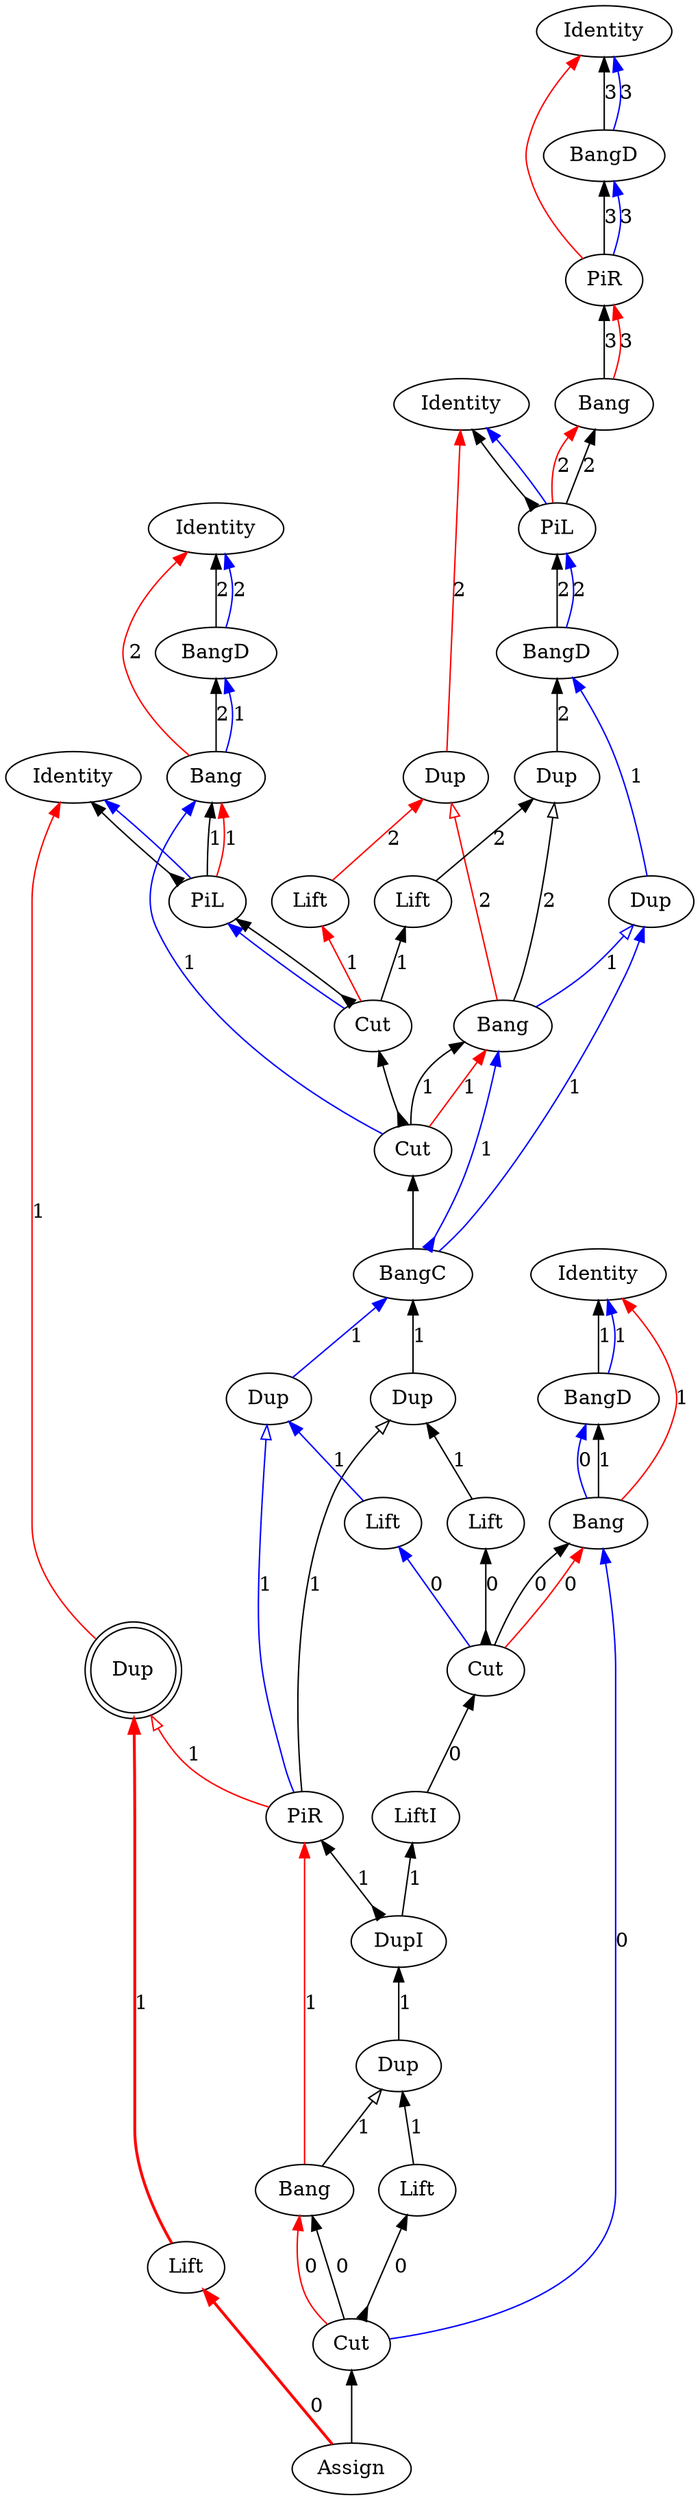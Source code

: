 digraph {
rankdir="BT"
"Identity0" [label="Identity"]
"BangD1" [label="BangD"]
"PiR2" [label="PiR"]
"Bang3" [label="Bang"]
"Identity4" [label="Identity"]
"PiL5" [label="PiL"]
"BangD6" [label="BangD"]
"Identity7" [label="Identity"]
"BangD8" [label="BangD"]
"Bang9" [label="Bang"]
"Identity10" [label="Identity"]
"PiL11" [label="PiL"]
"Identity12" [label="Identity"]
"BangD13" [label="BangD"]
"Bang14" [label="Bang"]
"Assign15" [label="Assign"]
"Dup16" [label="Dup"]
"Bang17" [label="Bang"]
"Cut18" [label="Cut"]
"Lift19" [label="Lift"]
"Dup20" [label="Dup"]
"Dup21" [label="Dup"]
"Dup22" [label="Dup"]
"Bang23" [label="Bang"]
"Cut24" [label="Cut"]
"BangC25" [label="BangC"]
"Cut26" [label="Cut"]
"Lift27" [label="Lift"]
"Lift28" [label="Lift"]
"PiR29" [label="PiR"]
"Dup30" [label="Dup"]
"Dup31" [label="Dup"]
"Dup32" [label="Dup",shape=doublecircle]
"DupI33" [label="DupI"]
"Lift34" [label="Lift"]
"Lift35" [label="Lift"]
"Lift36" [label="Lift"]
"LiftI37" [label="LiftI"]
"Cut38" [label="Cut"]
"Lift27" -> "Dup20"[color=black,weight=5,tooltip="c_bseq100",label="2",arrowhead=normal,arrowtail=none,dir=both]
"Bang23" -> "Dup20"[color=black,weight=5,tooltip="c_bseq106",label="2",arrowhead=onormal,arrowtail=none,dir=both]
"DupI33" -> "LiftI37"[color=black,weight=5,tooltip="c_bseq121",label="1",arrowhead=normal,arrowtail=none,dir=both]
"DupI33" -> "PiR29"[color=black,weight=5,tooltip="c_bseq125",label="1",arrowhead=normal,arrowtail=inv,dir=both]
"LiftI37" -> "Cut38"[color=black,weight=5,tooltip="c_bseq129",label="0",arrowhead=normal,arrowtail=none,dir=both]
"Bang14" -> "BangD13"[color=black,weight=5,tooltip="c_bseq24",label="1",arrowhead=normal,arrowtail=none,dir=both]
"Dup16" -> "DupI33"[color=black,weight=5,tooltip="c_bseq32",label="1",arrowhead=normal,arrowtail=none,dir=both]
"Bang9" -> "BangD8"[color=black,weight=5,tooltip="c_bseq58",label="2",arrowhead=normal,arrowtail=none,dir=both]
"Dup20" -> "BangD6"[color=black,weight=5,tooltip="c_bseq67",label="2",arrowhead=normal,arrowtail=none,dir=both]
"Bang3" -> "PiR2"[color=black,weight=5,tooltip="c_bseq79",label="3",arrowhead=normal,arrowtail=none,dir=both]
"Lift19" -> "Dup16"[color=black,weight=5,tooltip="c_bseq86",label="1",arrowhead=normal,arrowtail=none,dir=both]
"Bang17" -> "Dup16"[color=black,weight=5,tooltip="c_bseq90",label="1",arrowhead=onormal,arrowtail=none,dir=both]
"Cut24" -> "Bang23"[color=black,weight=5,tooltip="dseq109",label="1",arrowhead=normal,arrowtail=none,dir=both]
"Cut38" -> "Bang14"[color=black,weight=5,tooltip="dseq20",label="0",arrowhead=normal,arrowtail=none,dir=both]
"PiL11" -> "Bang9"[color=black,weight=5,tooltip="dseq54",label="1",arrowhead=normal,arrowtail=none,dir=both]
"PiL5" -> "Bang3"[color=black,weight=5,tooltip="dseq76",label="2",arrowhead=normal,arrowtail=none,dir=both]
"Cut18" -> "Bang17"[color=black,weight=5,tooltip="dseq92",label="0",arrowhead=normal,arrowtail=none,dir=both]
"BangC25" -> "Bang23"[color=blue,weight=2,tooltip="h110",label="1",arrowhead=normal,arrowtail=inv,dir=both]
"Lift35" -> "Dup31"[color=blue,weight=2,tooltip="h119",label="1",arrowhead=normal,arrowtail=none,dir=both]
"PiR29" -> "Dup31"[color=blue,weight=2,tooltip="h123",label="1",arrowhead=onormal,arrowtail=none,dir=both]
"Cut38" -> "Lift35"[color=blue,weight=2,tooltip="h127",label="0",arrowhead=normal,arrowtail=none,dir=both]
"Dup31" -> "BangC25"[color=blue,weight=2,tooltip="h34",label="1",arrowhead=normal,arrowtail=none,dir=both]
"BangC25" -> "Dup22"[color=blue,weight=2,tooltip="hf101",label="1",arrowhead=normal,arrowtail=none,dir=both]
"Bang23" -> "Dup22"[color=blue,weight=2,tooltip="hf107",label="1",arrowhead=onormal,arrowtail=none,dir=both]
"Dup22" -> "BangD6"[color=blue,weight=2,tooltip="hf65",label="1",arrowhead=normal,arrowtail=none,dir=both]
"BangD6" -> "PiL5"[color=black,weight=5,tooltip="hseq72",label="2",arrowhead=normal,arrowtail=none,dir=both]
"PiR2" -> "BangD1"[color=blue,weight=2,tooltip="i81",label="3",arrowhead=normal,arrowtail=none,dir=both]
"PiL11" -> "Identity10"[color=black,weight=5,tooltip="idseq55",arrowhead=normal,arrowtail=inv,dir=both]
"PiL5" -> "Identity4"[color=black,weight=5,tooltip="idseq77",arrowhead=normal,arrowtail=inv,dir=both]
"BangD1" -> "Identity0"[color=blue,weight=2,tooltip="iret84",label="3",arrowhead=normal,arrowtail=none,dir=both]
"BangD1" -> "Identity0"[color=black,weight=5,tooltip="iseq83",label="3",arrowhead=normal,arrowtail=none,dir=both]
"PiL11" -> "Identity10"[color=blue,weight=2,tooltip="lret53",arrowhead=normal,arrowtail=none,dir=both]
"PiL5" -> "Identity4"[color=blue,weight=2,tooltip="lret75",arrowhead=normal,arrowtail=none,dir=both]
"Cut26" -> "PiL11"[color=blue,weight=2,tooltip="lval48",arrowhead=normal,arrowtail=none,dir=both]
"BangD6" -> "PiL5"[color=blue,weight=2,tooltip="lval70",label="2",arrowhead=normal,arrowtail=none,dir=both]
"Cut24" -> "Bang23"[color=red,weight=2,tooltip="newrret111",label="1",arrowhead=normal,arrowtail=none,dir=both]
"Cut38" -> "Bang14"[color=red,weight=2,tooltip="newrret18",label="0",arrowhead=normal,arrowtail=none,dir=both]
"PiL11" -> "Bang9"[color=red,weight=2,tooltip="newrret52",label="1",arrowhead=normal,arrowtail=none,dir=both]
"PiL5" -> "Bang3"[color=red,weight=2,tooltip="newrret74",label="2",arrowhead=normal,arrowtail=none,dir=both]
"Cut18" -> "Bang17"[color=red,weight=2,tooltip="newrret93",label="0",arrowhead=normal,arrowtail=none,dir=both]
"Lift28" -> "Dup21"[color=red,weight=2,tooltip="newrretf102",label="2",arrowhead=normal,arrowtail=none,dir=both]
"Bang23" -> "Dup21"[color=red,weight=2,tooltip="newrretf108",label="2",arrowhead=onormal,arrowtail=none,dir=both]
"Bang14" -> "Identity12"[color=red,weight=2,tooltip="newrretf23",label="1",arrowhead=normal,arrowtail=none,dir=both]
"Bang9" -> "Identity7"[color=red,weight=2,tooltip="newrretf57",label="2",arrowhead=normal,arrowtail=none,dir=both]
"Dup21" -> "Identity4"[color=red,weight=2,tooltip="newrretf66",label="2",arrowhead=normal,arrowtail=none,dir=both]
"Bang3" -> "PiR2"[color=red,weight=2,tooltip="newrretf78",label="3",arrowhead=normal,arrowtail=none,dir=both]
"Bang17" -> "PiR29"[color=red,weight=2,tooltip="newrretf91",label="1",arrowhead=normal,arrowtail=none,dir=both]
"Lift36" -> "Dup32"[color=red,weight=2,tooltip="ret120",label="1",arrowhead=normal,arrowtail=none,penwidth=2,dir=both]
"PiR29" -> "Dup32"[color=red,weight=2,tooltip="ret124",label="1",arrowhead=onormal,arrowtail=none,dir=both]
"Assign15" -> "Lift36"[color=red,weight=2,tooltip="ret128",label="0",arrowhead=normal,arrowtail=none,penwidth=2,dir=both]
"Dup32" -> "Identity10"[color=red,weight=2,tooltip="ret42",label="1",arrowhead=normal,arrowtail=none,dir=both]
"PiR2" -> "Identity0"[color=red,weight=2,tooltip="ret82",arrowhead=normal,arrowtail=none,dir=both]
"Assign15" -> "Cut18"[color=black,weight=5,tooltip="retseq0",arrowhead=normal,arrowtail=none,dir=both]
"Lift34" -> "Dup30"[color=black,weight=5,tooltip="seq118",label="1",arrowhead=normal,arrowtail=none,dir=both]
"PiR29" -> "Dup30"[color=black,weight=5,tooltip="seq122",label="1",arrowhead=onormal,arrowtail=none,dir=both]
"Cut38" -> "Lift34"[color=black,weight=5,tooltip="seq126",label="0",arrowhead=normal,arrowtail=inv,dir=both]
"Dup30" -> "BangC25"[color=black,weight=5,tooltip="seq33",label="1",arrowhead=normal,arrowtail=none,dir=both]
"PiR2" -> "BangD1"[color=black,weight=5,tooltip="seq80",label="3",arrowhead=normal,arrowtail=none,dir=both]
"BangC25" -> "Cut24"[color=black,weight=5,tooltip="seqBB113",arrowhead=normal,arrowtail=none,dir=both]
"Cut24" -> "Cut26"[color=black,weight=5,tooltip="seqBC112",arrowhead=normal,arrowtail=inv,dir=both]
"Cut18" -> "Lift19"[color=black,weight=5,tooltip="seqBC94",label="0",arrowhead=normal,arrowtail=inv,dir=both]
"Cut26" -> "Lift28"[color=red,weight=2,tooltip="seqDM115",label="1",arrowhead=normal,arrowtail=none,dir=both]
"Cut26" -> "Lift27"[color=black,weight=5,tooltip="seqDS114",label="1",arrowhead=normal,arrowtail=none,dir=both]
"Cut18" -> "Bang14"[color=blue,weight=2,tooltip="xB10",label="0",arrowhead=normal,arrowtail=none,dir=both]
"Bang14" -> "BangD13"[color=blue,weight=2,tooltip="xBf22",label="0",arrowhead=normal,arrowtail=none,dir=both]
"BangD13" -> "Identity12"[color=blue,weight=2,tooltip="xret26",label="1",arrowhead=normal,arrowtail=none,dir=both]
"BangD13" -> "Identity12"[color=black,weight=5,tooltip="xseq25",label="1",arrowhead=normal,arrowtail=none,dir=both]
"Cut24" -> "Bang9"[color=blue,weight=2,tooltip="yB44",label="1",arrowhead=normal,arrowtail=none,dir=both]
"Bang9" -> "BangD8"[color=blue,weight=2,tooltip="yBf56",label="1",arrowhead=normal,arrowtail=none,dir=both]
"BangD8" -> "Identity7"[color=blue,weight=2,tooltip="yret60",label="2",arrowhead=normal,arrowtail=none,dir=both]
"Cut26" -> "PiL11"[color=black,weight=5,tooltip="yseq50",arrowhead=normal,arrowtail=inv,dir=both]
"BangD8" -> "Identity7"[color=black,weight=5,tooltip="yseq59",label="2",arrowhead=normal,arrowtail=none,dir=both]
}
